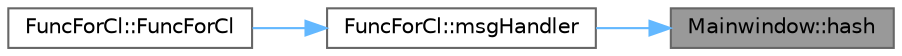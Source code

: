 digraph "Mainwindow::hash"
{
 // LATEX_PDF_SIZE
  bgcolor="transparent";
  edge [fontname=Helvetica,fontsize=10,labelfontname=Helvetica,labelfontsize=10];
  node [fontname=Helvetica,fontsize=10,shape=box,height=0.2,width=0.4];
  rankdir="RL";
  Node1 [id="Node000001",label="Mainwindow::hash",height=0.2,width=0.4,color="gray40", fillcolor="grey60", style="filled", fontcolor="black",tooltip="Сигнал для хеширования"];
  Node1 -> Node2 [id="edge1_Node000001_Node000002",dir="back",color="steelblue1",style="solid",tooltip=" "];
  Node2 [id="Node000002",label="FuncForCl::msgHandler",height=0.2,width=0.4,color="grey40", fillcolor="white", style="filled",URL="$class_func_for_cl.html#ac448902cc416f4e095c09620ca5f5374",tooltip="Слот для обработки сообщения от сервера"];
  Node2 -> Node3 [id="edge2_Node000002_Node000003",dir="back",color="steelblue1",style="solid",tooltip=" "];
  Node3 [id="Node000003",label="FuncForCl::FuncForCl",height=0.2,width=0.4,color="grey40", fillcolor="white", style="filled",URL="$class_func_for_cl.html#af622c2b245faec6c4ff077b26928c313",tooltip="Конструктор класса"];
}
